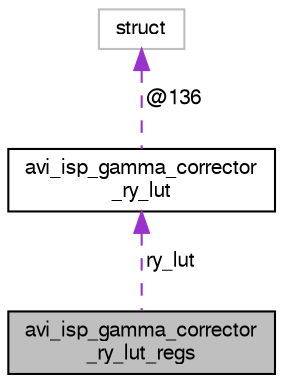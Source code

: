 digraph "avi_isp_gamma_corrector_ry_lut_regs"
{
  edge [fontname="FreeSans",fontsize="10",labelfontname="FreeSans",labelfontsize="10"];
  node [fontname="FreeSans",fontsize="10",shape=record];
  Node1 [label="avi_isp_gamma_corrector\l_ry_lut_regs",height=0.2,width=0.4,color="black", fillcolor="grey75", style="filled", fontcolor="black"];
  Node2 -> Node1 [dir="back",color="darkorchid3",fontsize="10",style="dashed",label=" ry_lut" ,fontname="FreeSans"];
  Node2 [label="avi_isp_gamma_corrector\l_ry_lut",height=0.2,width=0.4,color="black", fillcolor="white", style="filled",URL="$avi__isp__gamma__corrector_8h.html#unionavi__isp__gamma__corrector__ry__lut"];
  Node3 -> Node2 [dir="back",color="darkorchid3",fontsize="10",style="dashed",label=" @136" ,fontname="FreeSans"];
  Node3 [label="struct",height=0.2,width=0.4,color="grey75", fillcolor="white", style="filled"];
}
